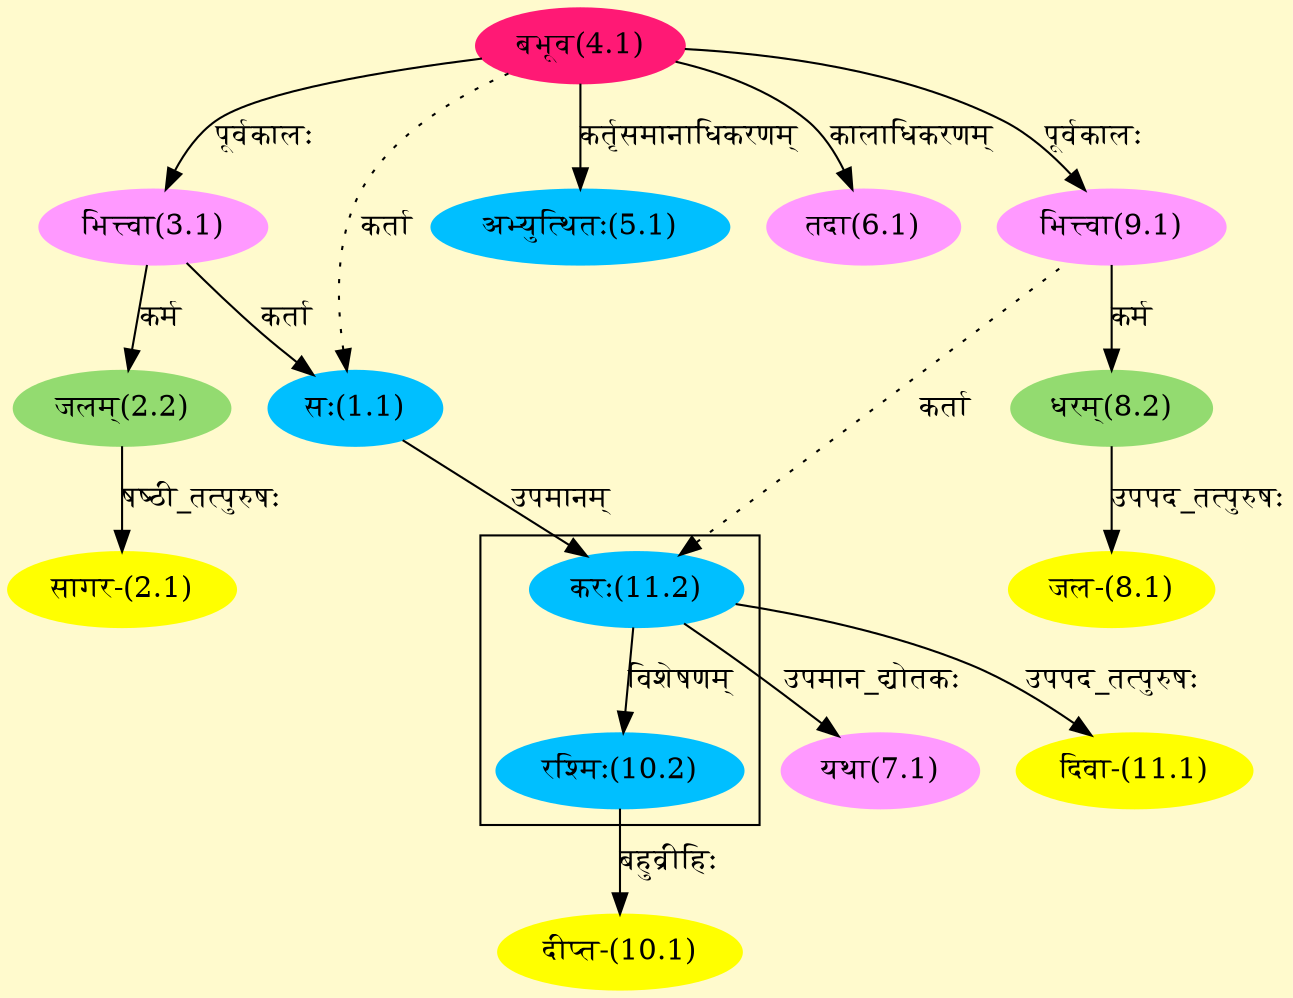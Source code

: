 digraph G{
rankdir=BT;
 compound=true;
 bgcolor="lemonchiffon1";

subgraph cluster_1{
Node10_2 [style=filled, color="#00BFFF" label = "रश्मिः(10.2)"]
Node11_2 [style=filled, color="#00BFFF" label = "करः(11.2)"]

}
Node1_1 [style=filled, color="#00BFFF" label = "सः(1.1)"]
Node3_1 [style=filled, color="#FF99FF" label = "भित्त्वा(3.1)"]
Node4_1 [style=filled, color="#FF1975" label = "बभूव(4.1)"]
Node2_1 [style=filled, color="#FFFF00" label = "सागर-(2.1)"]
Node2_2 [style=filled, color="#93DB70" label = "जलम्(2.2)"]
Node [style=filled, color="" label = "()"]
Node5_1 [style=filled, color="#00BFFF" label = "अभ्युत्थितः(5.1)"]
Node6_1 [style=filled, color="#FF99FF" label = "तदा(6.1)"]
Node7_1 [style=filled, color="#FF99FF" label = "यथा(7.1)"]
Node11_2 [style=filled, color="#00BFFF" label = "करः(11.2)"]
Node8_1 [style=filled, color="#FFFF00" label = "जल-(8.1)"]
Node8_2 [style=filled, color="#93DB70" label = "धरम्(8.2)"]
Node9_1 [style=filled, color="#FF99FF" label = "भित्त्वा(9.1)"]
Node10_1 [style=filled, color="#FFFF00" label = "दीप्त-(10.1)"]
Node10_2 [style=filled, color="#00BFFF" label = "रश्मिः(10.2)"]
Node11_1 [style=filled, color="#FFFF00" label = "दिवा-(11.1)"]
/* Start of Relations section */

Node1_1 -> Node3_1 [  label="कर्ता"  dir="back" ]
Node1_1 -> Node4_1 [ style=dotted label="कर्ता"  dir="back" ]
Node2_1 -> Node2_2 [  label="षष्ठी_तत्पुरुषः"  dir="back" ]
Node2_2 -> Node3_1 [  label="कर्म"  dir="back" ]
Node3_1 -> Node4_1 [  label="पूर्वकालः"  dir="back" ]
Node5_1 -> Node4_1 [  label="कर्तृसमानाधिकरणम्"  dir="back" ]
Node6_1 -> Node4_1 [  label="कालाधिकरणम्"  dir="back" ]
Node7_1 -> Node11_2 [  label="उपमान_द्योतकः"  dir="back" ]
Node8_1 -> Node8_2 [  label="उपपद_तत्पुरुषः"  dir="back" ]
Node8_2 -> Node9_1 [  label="कर्म"  dir="back" ]
Node9_1 -> Node4_1 [  label="पूर्वकालः"  dir="back" ]
Node10_1 -> Node10_2 [  label="बहुव्रीहिः"  dir="back" ]
Node10_2 -> Node11_2 [  label="विशेषणम्"  dir="back" ]
Node11_1 -> Node11_2 [  label="उपपद_तत्पुरुषः"  dir="back" ]
Node11_2 -> Node1_1 [  label="उपमानम्"  dir="back" ]
Node11_2 -> Node9_1 [ style=dotted label="कर्ता"  dir="back" ]
}
